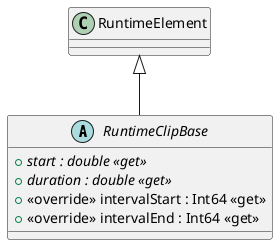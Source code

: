 @startuml
abstract class RuntimeClipBase {
    + {abstract} start : double <<get>>
    + {abstract} duration : double <<get>>
    + <<override>> intervalStart : Int64 <<get>>
    + <<override>> intervalEnd : Int64 <<get>>
}
RuntimeElement <|-- RuntimeClipBase
@enduml
